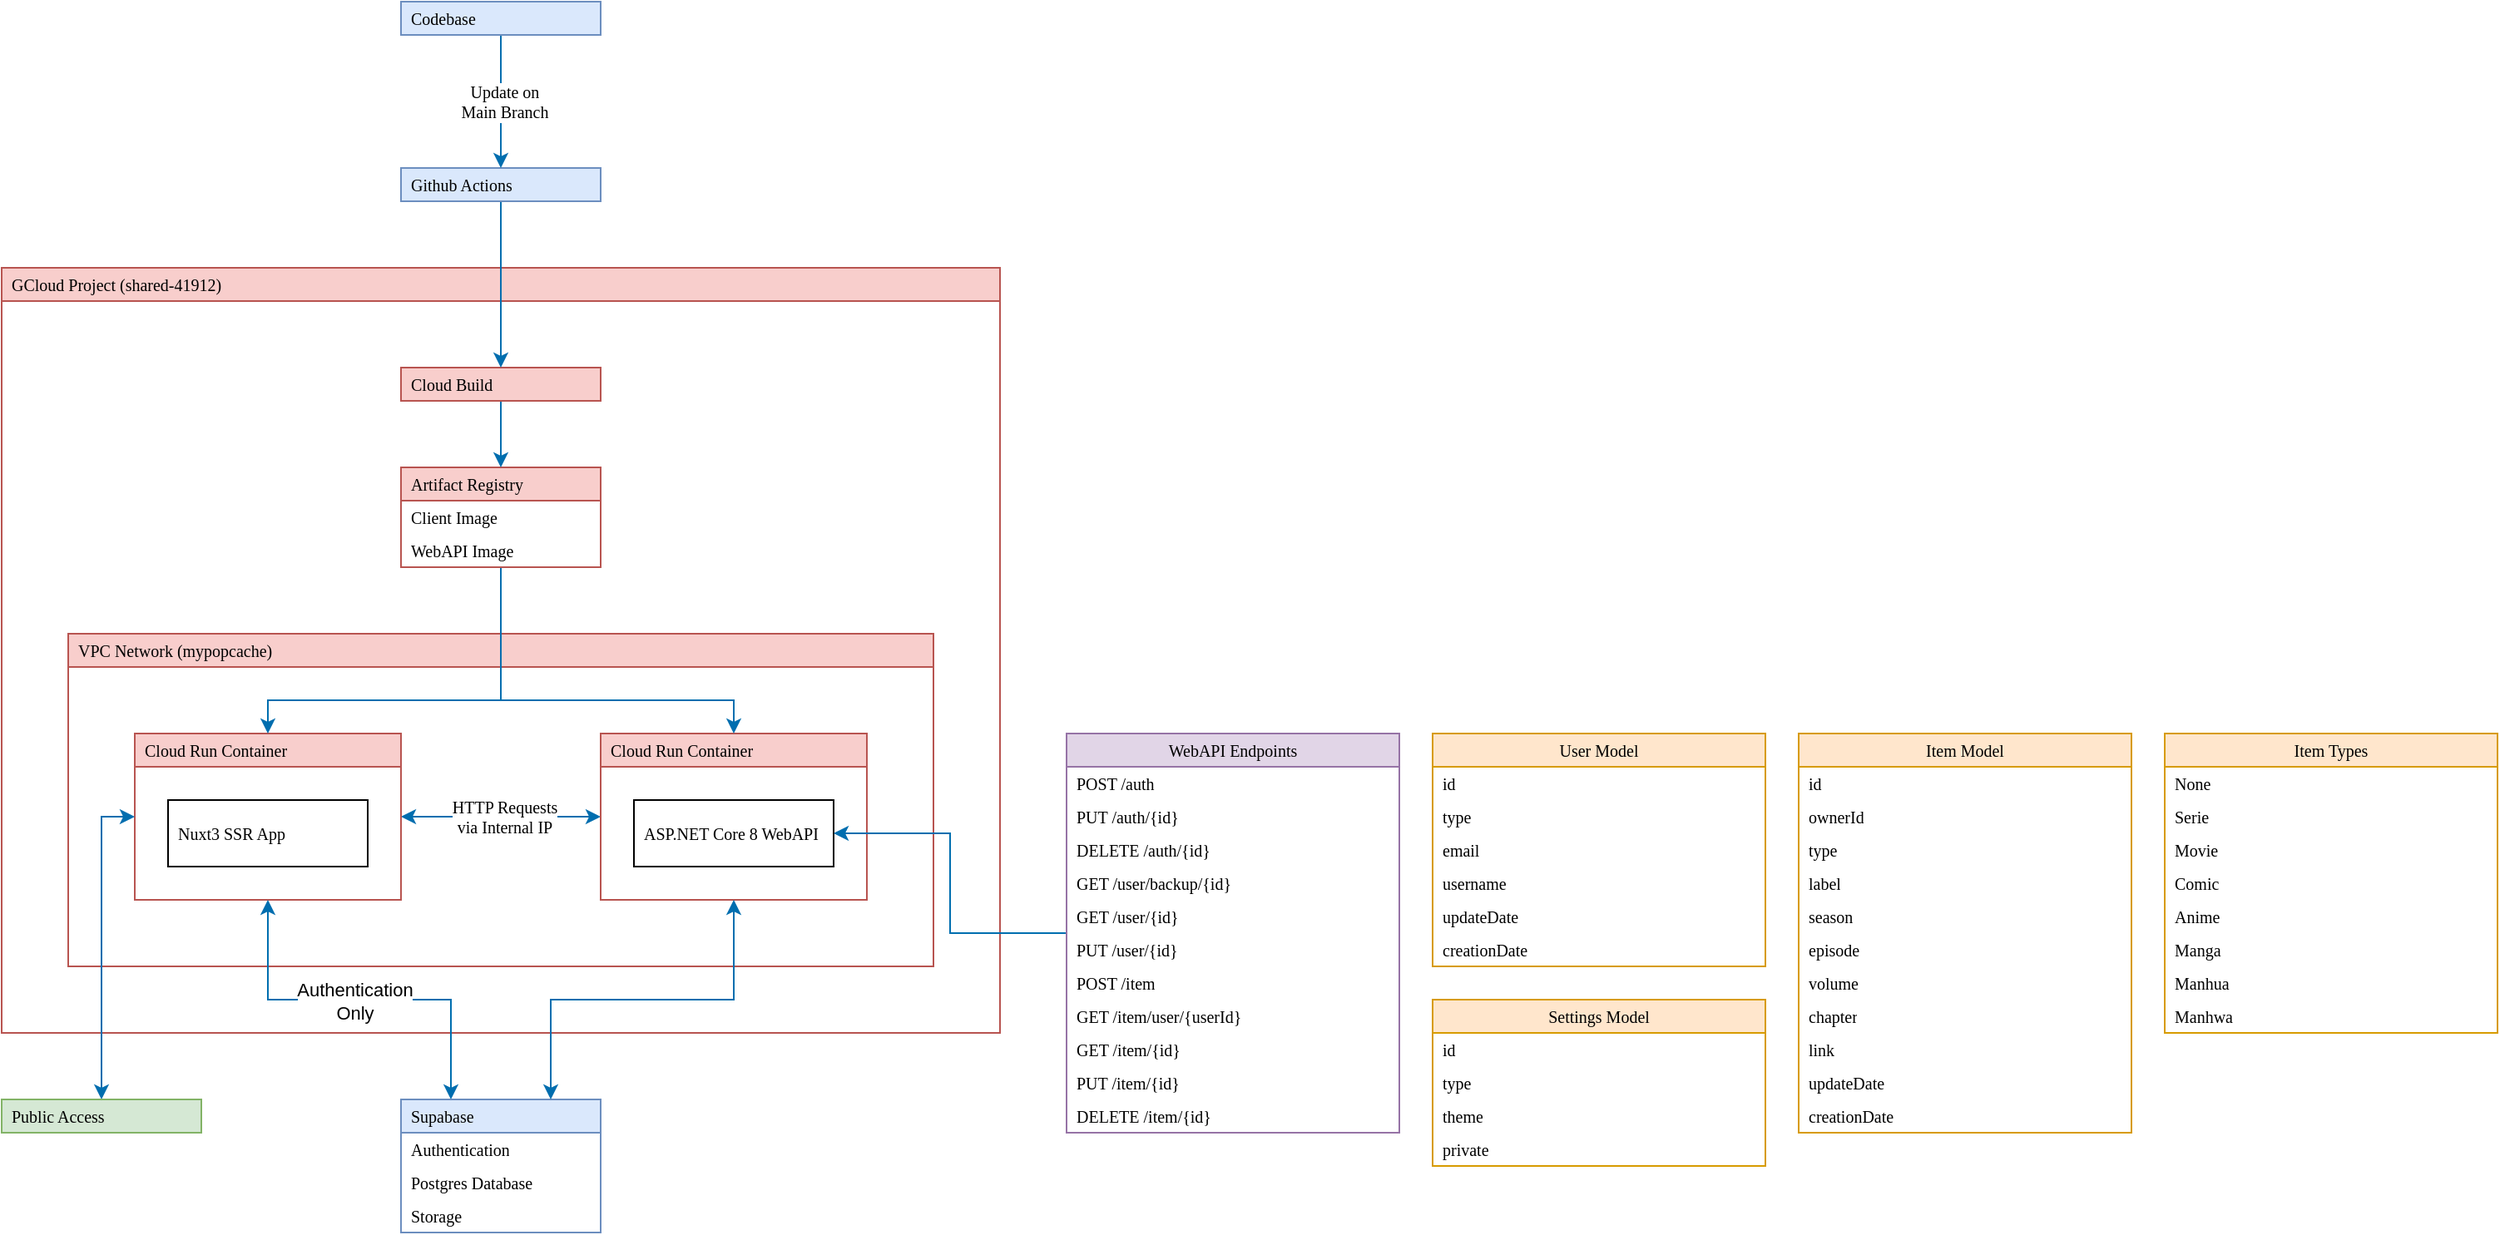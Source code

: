 <mxfile version="24.2.5" type="github">
  <diagram name="Página-1" id="OVmor5jS-R9bCVFs5QnG">
    <mxGraphModel dx="1328" dy="960" grid="1" gridSize="10" guides="1" tooltips="1" connect="1" arrows="1" fold="1" page="0" pageScale="1" pageWidth="827" pageHeight="1169" math="0" shadow="0">
      <root>
        <mxCell id="0" />
        <mxCell id="1" parent="0" />
        <mxCell id="kv5K3Uq45o6Ma86xoF1O-12" value="GCloud Project (&lt;span style=&quot;font-size: 10px;&quot; data-prober=&quot;cloud-console-core-functions-project-id&quot; class=&quot;cfc-purview-picker-list-id cfc-color-secondary ng-star-inserted&quot;&gt;shared-41912) &lt;/span&gt;" style="swimlane;whiteSpace=wrap;html=1;startSize=20;swimlaneLine=1;expand=1;collapsible=0;fontSize=10;fontStyle=0;fillColor=#f8cecc;strokeColor=#b85450;fontFamily=Tahoma;align=left;spacingLeft=4;" parent="1" vertex="1">
          <mxGeometry x="480" y="240" width="600" height="460" as="geometry" />
        </mxCell>
        <mxCell id="kv5K3Uq45o6Ma86xoF1O-21" value="&lt;font style=&quot;font-size: 10px;&quot;&gt;VPC Network (mypopcache)&lt;/font&gt;" style="swimlane;whiteSpace=wrap;html=1;startSize=20;collapsible=0;fontSize=10;fontStyle=0;fillColor=#f8cecc;strokeColor=#b85450;fontFamily=Tahoma;align=left;spacingLeft=4;" parent="kv5K3Uq45o6Ma86xoF1O-12" vertex="1">
          <mxGeometry x="40" y="220" width="520" height="200" as="geometry">
            <mxRectangle x="280" y="80" width="200" height="40" as="alternateBounds" />
          </mxGeometry>
        </mxCell>
        <mxCell id="kv5K3Uq45o6Ma86xoF1O-27" value="&lt;font style=&quot;font-size: 10px;&quot;&gt;HTTP Requests&lt;br style=&quot;font-size: 10px;&quot;&gt;via Internal IP&lt;/font&gt;" style="edgeStyle=orthogonalEdgeStyle;rounded=0;orthogonalLoop=1;jettySize=auto;html=1;fillColor=#1ba1e2;strokeColor=#006EAF;fontFamily=Tahoma;fontSize=10;startArrow=classic;startFill=1;entryX=0;entryY=0.5;entryDx=0;entryDy=0;exitX=1;exitY=0.5;exitDx=0;exitDy=0;align=center;spacingLeft=4;" parent="kv5K3Uq45o6Ma86xoF1O-21" source="kv5K3Uq45o6Ma86xoF1O-13" target="kv5K3Uq45o6Ma86xoF1O-14" edge="1">
          <mxGeometry relative="1" as="geometry">
            <mxPoint x="200" y="90" as="sourcePoint" />
            <mxPoint x="320" y="90" as="targetPoint" />
          </mxGeometry>
        </mxCell>
        <mxCell id="kv5K3Uq45o6Ma86xoF1O-13" value="Cloud Run Container" style="swimlane;whiteSpace=wrap;html=1;startSize=20;collapsible=0;fontSize=10;fontStyle=0;fillColor=#f8cecc;strokeColor=#b85450;fontFamily=Tahoma;align=left;spacingLeft=4;" parent="kv5K3Uq45o6Ma86xoF1O-21" vertex="1">
          <mxGeometry x="40" y="60" width="160" height="100" as="geometry">
            <mxRectangle x="40" y="80" width="200" height="40" as="alternateBounds" />
          </mxGeometry>
        </mxCell>
        <mxCell id="kv5K3Uq45o6Ma86xoF1O-8" value="&lt;div style=&quot;font-size: 10px;&quot;&gt;Nuxt3 SSR App&lt;/div&gt;" style="rounded=0;whiteSpace=wrap;html=1;fontSize=10;fontFamily=Tahoma;align=left;spacingLeft=4;" parent="kv5K3Uq45o6Ma86xoF1O-13" vertex="1">
          <mxGeometry x="20" y="40" width="120" height="40" as="geometry" />
        </mxCell>
        <mxCell id="kv5K3Uq45o6Ma86xoF1O-14" value="Cloud Run Container" style="swimlane;whiteSpace=wrap;html=1;startSize=20;collapsible=0;fontSize=10;fontStyle=0;fillColor=#f8cecc;strokeColor=#b85450;fontFamily=Tahoma;align=left;spacingLeft=4;" parent="kv5K3Uq45o6Ma86xoF1O-21" vertex="1">
          <mxGeometry x="320" y="60" width="160" height="100" as="geometry">
            <mxRectangle x="280" y="80" width="200" height="40" as="alternateBounds" />
          </mxGeometry>
        </mxCell>
        <mxCell id="kv5K3Uq45o6Ma86xoF1O-9" value="ASP.NET Core 8 WebAPI" style="rounded=0;whiteSpace=wrap;html=1;fontSize=10;fontFamily=Tahoma;align=left;spacingLeft=4;" parent="kv5K3Uq45o6Ma86xoF1O-14" vertex="1">
          <mxGeometry x="20" y="40" width="120" height="40" as="geometry" />
        </mxCell>
        <mxCell id="REMJgbg8ZPlpd7Nh2icU-43" style="edgeStyle=orthogonalEdgeStyle;rounded=0;orthogonalLoop=1;jettySize=auto;html=1;entryX=0.5;entryY=0;entryDx=0;entryDy=0;fillColor=#1ba1e2;strokeColor=#006EAF;fontFamily=Tahoma;fontSize=10;align=left;spacingLeft=4;" parent="kv5K3Uq45o6Ma86xoF1O-12" source="REMJgbg8ZPlpd7Nh2icU-21" target="kv5K3Uq45o6Ma86xoF1O-13" edge="1">
          <mxGeometry relative="1" as="geometry">
            <Array as="points">
              <mxPoint x="300" y="260" />
              <mxPoint x="160" y="260" />
            </Array>
          </mxGeometry>
        </mxCell>
        <mxCell id="REMJgbg8ZPlpd7Nh2icU-44" style="edgeStyle=orthogonalEdgeStyle;rounded=0;orthogonalLoop=1;jettySize=auto;html=1;entryX=0.5;entryY=0;entryDx=0;entryDy=0;fillColor=#1ba1e2;strokeColor=#006EAF;fontFamily=Tahoma;fontSize=10;align=left;spacingLeft=4;" parent="kv5K3Uq45o6Ma86xoF1O-12" source="REMJgbg8ZPlpd7Nh2icU-21" target="kv5K3Uq45o6Ma86xoF1O-14" edge="1">
          <mxGeometry relative="1" as="geometry">
            <Array as="points">
              <mxPoint x="300" y="260" />
              <mxPoint x="440" y="260" />
            </Array>
          </mxGeometry>
        </mxCell>
        <mxCell id="REMJgbg8ZPlpd7Nh2icU-21" value="Artifact Registry" style="swimlane;fontStyle=0;childLayout=stackLayout;horizontal=1;startSize=20;horizontalStack=0;resizeParent=1;resizeParentMax=0;resizeLast=0;collapsible=0;marginBottom=0;whiteSpace=wrap;html=1;fontSize=10;fillColor=#f8cecc;strokeColor=#b85450;fontFamily=Tahoma;align=left;spacingLeft=4;" parent="kv5K3Uq45o6Ma86xoF1O-12" vertex="1">
          <mxGeometry x="240" y="120" width="120" height="60" as="geometry" />
        </mxCell>
        <mxCell id="REMJgbg8ZPlpd7Nh2icU-22" value="Client Image" style="text;strokeColor=none;fillColor=none;align=left;verticalAlign=middle;spacingLeft=4;spacingRight=4;overflow=hidden;points=[[0,0.5],[1,0.5]];portConstraint=eastwest;rotatable=0;whiteSpace=wrap;html=1;fontSize=10;fontFamily=Tahoma;" parent="REMJgbg8ZPlpd7Nh2icU-21" vertex="1">
          <mxGeometry y="20" width="120" height="20" as="geometry" />
        </mxCell>
        <mxCell id="REMJgbg8ZPlpd7Nh2icU-23" value="WebAPI Image" style="text;strokeColor=none;fillColor=none;align=left;verticalAlign=middle;spacingLeft=4;spacingRight=4;overflow=hidden;points=[[0,0.5],[1,0.5]];portConstraint=eastwest;rotatable=0;whiteSpace=wrap;html=1;fontSize=10;fontFamily=Tahoma;" parent="REMJgbg8ZPlpd7Nh2icU-21" vertex="1">
          <mxGeometry y="40" width="120" height="20" as="geometry" />
        </mxCell>
        <mxCell id="REMJgbg8ZPlpd7Nh2icU-42" style="edgeStyle=orthogonalEdgeStyle;rounded=0;orthogonalLoop=1;jettySize=auto;html=1;fillColor=#1ba1e2;strokeColor=#006EAF;fontFamily=Tahoma;fontSize=10;entryX=0.5;entryY=0;entryDx=0;entryDy=0;align=left;spacingLeft=4;" parent="kv5K3Uq45o6Ma86xoF1O-12" source="REMJgbg8ZPlpd7Nh2icU-31" target="REMJgbg8ZPlpd7Nh2icU-21" edge="1">
          <mxGeometry relative="1" as="geometry" />
        </mxCell>
        <mxCell id="REMJgbg8ZPlpd7Nh2icU-31" value="Cloud Build" style="rounded=0;whiteSpace=wrap;html=1;fontSize=10;fillColor=#f8cecc;strokeColor=#b85450;fontFamily=Tahoma;align=left;spacingLeft=4;" parent="kv5K3Uq45o6Ma86xoF1O-12" vertex="1">
          <mxGeometry x="240" y="60" width="120" height="20" as="geometry" />
        </mxCell>
        <mxCell id="REMJgbg8ZPlpd7Nh2icU-47" style="edgeStyle=orthogonalEdgeStyle;rounded=0;orthogonalLoop=1;jettySize=auto;html=1;exitX=0.5;exitY=1;exitDx=0;exitDy=0;fontFamily=Tahoma;fontSize=10;align=left;spacingLeft=4;" parent="kv5K3Uq45o6Ma86xoF1O-12" source="REMJgbg8ZPlpd7Nh2icU-31" target="REMJgbg8ZPlpd7Nh2icU-31" edge="1">
          <mxGeometry relative="1" as="geometry" />
        </mxCell>
        <mxCell id="kv5K3Uq45o6Ma86xoF1O-34" style="edgeStyle=orthogonalEdgeStyle;rounded=0;orthogonalLoop=1;jettySize=auto;html=1;fillColor=#1ba1e2;strokeColor=#006EAF;fontFamily=Tahoma;fontSize=10;entryX=0.25;entryY=0;entryDx=0;entryDy=0;align=left;spacingLeft=4;startArrow=classic;startFill=1;" parent="kv5K3Uq45o6Ma86xoF1O-12" source="kv5K3Uq45o6Ma86xoF1O-13" target="kv5K3Uq45o6Ma86xoF1O-16" edge="1">
          <mxGeometry relative="1" as="geometry" />
        </mxCell>
        <mxCell id="3MWtZVwlPJY6MIcf2p_x-2" value="Authentication&lt;br&gt;Only" style="edgeLabel;html=1;align=center;verticalAlign=middle;resizable=0;points=[];spacingLeft=4;" parent="kv5K3Uq45o6Ma86xoF1O-34" vertex="1" connectable="0">
          <mxGeometry x="-0.43" y="-1" relative="1" as="geometry">
            <mxPoint x="44" as="offset" />
          </mxGeometry>
        </mxCell>
        <mxCell id="kv5K3Uq45o6Ma86xoF1O-16" value="Supabase" style="swimlane;fontStyle=0;childLayout=stackLayout;horizontal=1;startSize=20;horizontalStack=0;resizeParent=1;resizeParentMax=0;resizeLast=0;collapsible=0;marginBottom=0;whiteSpace=wrap;html=1;fontSize=10;fillColor=#dae8fc;strokeColor=#6c8ebf;fontFamily=Tahoma;align=left;spacingLeft=4;" parent="1" vertex="1">
          <mxGeometry x="720" y="740" width="120" height="80" as="geometry">
            <mxRectangle x="1240" y="440" width="160" height="40" as="alternateBounds" />
          </mxGeometry>
        </mxCell>
        <mxCell id="kv5K3Uq45o6Ma86xoF1O-17" value="Authentication" style="text;strokeColor=none;fillColor=none;align=left;verticalAlign=middle;spacingLeft=4;spacingRight=4;overflow=hidden;points=[[0,0.5],[1,0.5]];portConstraint=eastwest;rotatable=0;whiteSpace=wrap;html=1;fontSize=10;fontFamily=Tahoma;" parent="kv5K3Uq45o6Ma86xoF1O-16" vertex="1">
          <mxGeometry y="20" width="120" height="20" as="geometry" />
        </mxCell>
        <mxCell id="kv5K3Uq45o6Ma86xoF1O-18" value="Postgres Database" style="text;strokeColor=none;fillColor=none;align=left;verticalAlign=middle;spacingLeft=4;spacingRight=4;overflow=hidden;points=[[0,0.5],[1,0.5]];portConstraint=eastwest;rotatable=0;whiteSpace=wrap;html=1;fontSize=10;fontFamily=Tahoma;" parent="kv5K3Uq45o6Ma86xoF1O-16" vertex="1">
          <mxGeometry y="40" width="120" height="20" as="geometry" />
        </mxCell>
        <mxCell id="kv5K3Uq45o6Ma86xoF1O-19" value="Storage" style="text;strokeColor=none;fillColor=none;align=left;verticalAlign=middle;spacingLeft=4;spacingRight=4;overflow=hidden;points=[[0,0.5],[1,0.5]];portConstraint=eastwest;rotatable=0;whiteSpace=wrap;html=1;fontSize=10;fontFamily=Tahoma;" parent="kv5K3Uq45o6Ma86xoF1O-16" vertex="1">
          <mxGeometry y="60" width="120" height="20" as="geometry" />
        </mxCell>
        <mxCell id="kv5K3Uq45o6Ma86xoF1O-33" style="edgeStyle=orthogonalEdgeStyle;rounded=0;orthogonalLoop=1;jettySize=auto;html=1;fillColor=#1ba1e2;strokeColor=#006EAF;fontFamily=Tahoma;fontSize=10;startArrow=classic;startFill=1;entryX=0.75;entryY=0;entryDx=0;entryDy=0;align=left;spacingLeft=4;" parent="1" source="kv5K3Uq45o6Ma86xoF1O-14" target="kv5K3Uq45o6Ma86xoF1O-16" edge="1">
          <mxGeometry relative="1" as="geometry" />
        </mxCell>
        <mxCell id="3MWtZVwlPJY6MIcf2p_x-4" style="edgeStyle=orthogonalEdgeStyle;rounded=0;orthogonalLoop=1;jettySize=auto;html=1;align=left;spacingLeft=4;fillColor=#1ba1e2;strokeColor=#006EAF;" parent="1" source="REMJgbg8ZPlpd7Nh2icU-32" target="REMJgbg8ZPlpd7Nh2icU-31" edge="1">
          <mxGeometry relative="1" as="geometry" />
        </mxCell>
        <mxCell id="REMJgbg8ZPlpd7Nh2icU-32" value="Github Actions" style="rounded=0;whiteSpace=wrap;html=1;fontSize=10;fillColor=#dae8fc;strokeColor=#6c8ebf;fontFamily=Tahoma;align=left;spacingLeft=4;" parent="1" vertex="1">
          <mxGeometry x="720" y="180" width="120" height="20" as="geometry" />
        </mxCell>
        <mxCell id="REMJgbg8ZPlpd7Nh2icU-34" value="Update on&lt;br style=&quot;font-size: 10px;&quot;&gt;Main Branch" style="edgeStyle=orthogonalEdgeStyle;rounded=0;orthogonalLoop=1;jettySize=auto;html=1;fillColor=#1ba1e2;strokeColor=#006EAF;fontFamily=Tahoma;fontSize=10;align=center;spacingLeft=4;" parent="1" source="REMJgbg8ZPlpd7Nh2icU-33" target="REMJgbg8ZPlpd7Nh2icU-32" edge="1">
          <mxGeometry relative="1" as="geometry" />
        </mxCell>
        <mxCell id="REMJgbg8ZPlpd7Nh2icU-33" value="Codebase" style="rounded=0;whiteSpace=wrap;html=1;fontSize=10;fillColor=#dae8fc;strokeColor=#6c8ebf;fontFamily=Tahoma;align=left;spacingLeft=4;" parent="1" vertex="1">
          <mxGeometry x="720" y="80" width="120" height="20" as="geometry" />
        </mxCell>
        <mxCell id="REMJgbg8ZPlpd7Nh2icU-50" style="edgeStyle=orthogonalEdgeStyle;rounded=0;orthogonalLoop=1;jettySize=auto;html=1;fillColor=#1ba1e2;strokeColor=#006EAF;entryX=0;entryY=0.5;entryDx=0;entryDy=0;fontFamily=Tahoma;fontSize=10;startArrow=classic;startFill=1;align=left;spacingLeft=4;" parent="1" source="REMJgbg8ZPlpd7Nh2icU-48" target="kv5K3Uq45o6Ma86xoF1O-13" edge="1">
          <mxGeometry relative="1" as="geometry" />
        </mxCell>
        <mxCell id="REMJgbg8ZPlpd7Nh2icU-48" value="Public Access" style="rounded=0;whiteSpace=wrap;html=1;fontSize=10;fillColor=#d5e8d4;strokeColor=#82b366;fontFamily=Tahoma;align=left;spacingLeft=4;" parent="1" vertex="1">
          <mxGeometry x="480" y="740" width="120" height="20" as="geometry" />
        </mxCell>
        <mxCell id="UFm4M2_Y555ct5V-PcCv-32" style="edgeStyle=orthogonalEdgeStyle;rounded=0;orthogonalLoop=1;jettySize=auto;html=1;fillColor=#1ba1e2;strokeColor=#006EAF;" parent="1" source="UFm4M2_Y555ct5V-PcCv-4" target="kv5K3Uq45o6Ma86xoF1O-9" edge="1">
          <mxGeometry relative="1" as="geometry" />
        </mxCell>
        <mxCell id="UFm4M2_Y555ct5V-PcCv-4" value="WebAPI Endpoints" style="swimlane;fontStyle=0;childLayout=stackLayout;horizontal=1;startSize=20;horizontalStack=0;resizeParent=1;resizeParentMax=0;resizeLast=0;collapsible=0;marginBottom=0;whiteSpace=wrap;html=1;fillColor=#e1d5e7;strokeColor=#9673a6;fontFamily=Tahoma;fontSize=10;" parent="1" vertex="1">
          <mxGeometry x="1120" y="520" width="200" height="240" as="geometry" />
        </mxCell>
        <mxCell id="UFm4M2_Y555ct5V-PcCv-6" value="POST /auth" style="text;strokeColor=none;fillColor=none;align=left;verticalAlign=middle;spacingLeft=4;spacingRight=4;overflow=hidden;points=[[0,0.5],[1,0.5]];portConstraint=eastwest;rotatable=0;whiteSpace=wrap;html=1;fontFamily=Tahoma;fontSize=10;" parent="UFm4M2_Y555ct5V-PcCv-4" vertex="1">
          <mxGeometry y="20" width="200" height="20" as="geometry" />
        </mxCell>
        <mxCell id="UFm4M2_Y555ct5V-PcCv-5" value="PUT /auth/{id}" style="text;strokeColor=none;fillColor=none;align=left;verticalAlign=middle;spacingLeft=4;spacingRight=4;overflow=hidden;points=[[0,0.5],[1,0.5]];portConstraint=eastwest;rotatable=0;whiteSpace=wrap;html=1;fontFamily=Tahoma;fontSize=10;" parent="UFm4M2_Y555ct5V-PcCv-4" vertex="1">
          <mxGeometry y="40" width="200" height="20" as="geometry" />
        </mxCell>
        <mxCell id="UFm4M2_Y555ct5V-PcCv-7" value="DELETE /auth/{id}" style="text;strokeColor=none;fillColor=none;align=left;verticalAlign=middle;spacingLeft=4;spacingRight=4;overflow=hidden;points=[[0,0.5],[1,0.5]];portConstraint=eastwest;rotatable=0;whiteSpace=wrap;html=1;fontFamily=Tahoma;fontSize=10;" parent="UFm4M2_Y555ct5V-PcCv-4" vertex="1">
          <mxGeometry y="60" width="200" height="20" as="geometry" />
        </mxCell>
        <mxCell id="lmRJRW8dKADBgaGSwuoQ-1" value="GET /user/backup/{id}" style="text;strokeColor=none;fillColor=none;align=left;verticalAlign=middle;spacingLeft=4;spacingRight=4;overflow=hidden;points=[[0,0.5],[1,0.5]];portConstraint=eastwest;rotatable=0;whiteSpace=wrap;html=1;fontFamily=Tahoma;fontSize=10;" parent="UFm4M2_Y555ct5V-PcCv-4" vertex="1">
          <mxGeometry y="80" width="200" height="20" as="geometry" />
        </mxCell>
        <mxCell id="UFm4M2_Y555ct5V-PcCv-20" value="GET /user/{id}" style="text;strokeColor=none;fillColor=none;align=left;verticalAlign=middle;spacingLeft=4;spacingRight=4;overflow=hidden;points=[[0,0.5],[1,0.5]];portConstraint=eastwest;rotatable=0;whiteSpace=wrap;html=1;fontFamily=Tahoma;fontSize=10;" parent="UFm4M2_Y555ct5V-PcCv-4" vertex="1">
          <mxGeometry y="100" width="200" height="20" as="geometry" />
        </mxCell>
        <mxCell id="UFm4M2_Y555ct5V-PcCv-21" value="PUT /user/{id}" style="text;strokeColor=none;fillColor=none;align=left;verticalAlign=middle;spacingLeft=4;spacingRight=4;overflow=hidden;points=[[0,0.5],[1,0.5]];portConstraint=eastwest;rotatable=0;whiteSpace=wrap;html=1;fontFamily=Tahoma;fontSize=10;" parent="UFm4M2_Y555ct5V-PcCv-4" vertex="1">
          <mxGeometry y="120" width="200" height="20" as="geometry" />
        </mxCell>
        <mxCell id="UFm4M2_Y555ct5V-PcCv-26" value="POST /item" style="text;strokeColor=none;fillColor=none;align=left;verticalAlign=middle;spacingLeft=4;spacingRight=4;overflow=hidden;points=[[0,0.5],[1,0.5]];portConstraint=eastwest;rotatable=0;whiteSpace=wrap;html=1;fontFamily=Tahoma;fontSize=10;" parent="UFm4M2_Y555ct5V-PcCv-4" vertex="1">
          <mxGeometry y="140" width="200" height="20" as="geometry" />
        </mxCell>
        <mxCell id="UFm4M2_Y555ct5V-PcCv-30" value="GET /item/user/{userId}" style="text;strokeColor=none;fillColor=none;align=left;verticalAlign=middle;spacingLeft=4;spacingRight=4;overflow=hidden;points=[[0,0.5],[1,0.5]];portConstraint=eastwest;rotatable=0;whiteSpace=wrap;html=1;fontFamily=Tahoma;fontSize=10;" parent="UFm4M2_Y555ct5V-PcCv-4" vertex="1">
          <mxGeometry y="160" width="200" height="20" as="geometry" />
        </mxCell>
        <mxCell id="UFm4M2_Y555ct5V-PcCv-28" value="GET /item/{id}" style="text;strokeColor=none;fillColor=none;align=left;verticalAlign=middle;spacingLeft=4;spacingRight=4;overflow=hidden;points=[[0,0.5],[1,0.5]];portConstraint=eastwest;rotatable=0;whiteSpace=wrap;html=1;fontFamily=Tahoma;fontSize=10;" parent="UFm4M2_Y555ct5V-PcCv-4" vertex="1">
          <mxGeometry y="180" width="200" height="20" as="geometry" />
        </mxCell>
        <mxCell id="UFm4M2_Y555ct5V-PcCv-29" value="PUT /item/{id}" style="text;strokeColor=none;fillColor=none;align=left;verticalAlign=middle;spacingLeft=4;spacingRight=4;overflow=hidden;points=[[0,0.5],[1,0.5]];portConstraint=eastwest;rotatable=0;whiteSpace=wrap;html=1;fontFamily=Tahoma;fontSize=10;" parent="UFm4M2_Y555ct5V-PcCv-4" vertex="1">
          <mxGeometry y="200" width="200" height="20" as="geometry" />
        </mxCell>
        <mxCell id="UFm4M2_Y555ct5V-PcCv-31" value="DELETE /item/{id}" style="text;strokeColor=none;fillColor=none;align=left;verticalAlign=middle;spacingLeft=4;spacingRight=4;overflow=hidden;points=[[0,0.5],[1,0.5]];portConstraint=eastwest;rotatable=0;whiteSpace=wrap;html=1;fontFamily=Tahoma;fontSize=10;" parent="UFm4M2_Y555ct5V-PcCv-4" vertex="1">
          <mxGeometry y="220" width="200" height="20" as="geometry" />
        </mxCell>
        <mxCell id="fjqfPkrFQwiysrXpwoHE-1" value="User Model" style="swimlane;fontStyle=0;childLayout=stackLayout;horizontal=1;startSize=20;horizontalStack=0;resizeParent=1;resizeParentMax=0;resizeLast=0;collapsible=0;marginBottom=0;whiteSpace=wrap;html=1;fillColor=#ffe6cc;strokeColor=#d79b00;fontFamily=Tahoma;fontSize=10;" parent="1" vertex="1">
          <mxGeometry x="1340" y="520" width="200" height="140" as="geometry" />
        </mxCell>
        <mxCell id="fjqfPkrFQwiysrXpwoHE-2" value="id" style="text;strokeColor=none;fillColor=none;align=left;verticalAlign=middle;spacingLeft=4;spacingRight=4;overflow=hidden;points=[[0,0.5],[1,0.5]];portConstraint=eastwest;rotatable=0;whiteSpace=wrap;html=1;fontFamily=Tahoma;fontSize=10;" parent="fjqfPkrFQwiysrXpwoHE-1" vertex="1">
          <mxGeometry y="20" width="200" height="20" as="geometry" />
        </mxCell>
        <mxCell id="1uHX85o4XhzSQXMhvrOm-16" value="type" style="text;strokeColor=none;fillColor=none;align=left;verticalAlign=middle;spacingLeft=4;spacingRight=4;overflow=hidden;points=[[0,0.5],[1,0.5]];portConstraint=eastwest;rotatable=0;whiteSpace=wrap;html=1;fontFamily=Tahoma;fontSize=10;" parent="fjqfPkrFQwiysrXpwoHE-1" vertex="1">
          <mxGeometry y="40" width="200" height="20" as="geometry" />
        </mxCell>
        <mxCell id="fjqfPkrFQwiysrXpwoHE-3" value="email" style="text;strokeColor=none;fillColor=none;align=left;verticalAlign=middle;spacingLeft=4;spacingRight=4;overflow=hidden;points=[[0,0.5],[1,0.5]];portConstraint=eastwest;rotatable=0;whiteSpace=wrap;html=1;fontFamily=Tahoma;fontSize=10;" parent="fjqfPkrFQwiysrXpwoHE-1" vertex="1">
          <mxGeometry y="60" width="200" height="20" as="geometry" />
        </mxCell>
        <mxCell id="fjqfPkrFQwiysrXpwoHE-4" value="username" style="text;strokeColor=none;fillColor=none;align=left;verticalAlign=middle;spacingLeft=4;spacingRight=4;overflow=hidden;points=[[0,0.5],[1,0.5]];portConstraint=eastwest;rotatable=0;whiteSpace=wrap;html=1;fontFamily=Tahoma;fontSize=10;" parent="fjqfPkrFQwiysrXpwoHE-1" vertex="1">
          <mxGeometry y="80" width="200" height="20" as="geometry" />
        </mxCell>
        <mxCell id="fjqfPkrFQwiysrXpwoHE-6" value="updateDate" style="text;strokeColor=none;fillColor=none;align=left;verticalAlign=middle;spacingLeft=4;spacingRight=4;overflow=hidden;points=[[0,0.5],[1,0.5]];portConstraint=eastwest;rotatable=0;whiteSpace=wrap;html=1;fontFamily=Tahoma;fontSize=10;" parent="fjqfPkrFQwiysrXpwoHE-1" vertex="1">
          <mxGeometry y="100" width="200" height="20" as="geometry" />
        </mxCell>
        <mxCell id="fjqfPkrFQwiysrXpwoHE-5" value="creationDate" style="text;strokeColor=none;fillColor=none;align=left;verticalAlign=middle;spacingLeft=4;spacingRight=4;overflow=hidden;points=[[0,0.5],[1,0.5]];portConstraint=eastwest;rotatable=0;whiteSpace=wrap;html=1;fontFamily=Tahoma;fontSize=10;" parent="fjqfPkrFQwiysrXpwoHE-1" vertex="1">
          <mxGeometry y="120" width="200" height="20" as="geometry" />
        </mxCell>
        <mxCell id="fjqfPkrFQwiysrXpwoHE-12" value="Item Model" style="swimlane;fontStyle=0;childLayout=stackLayout;horizontal=1;startSize=20;horizontalStack=0;resizeParent=1;resizeParentMax=0;resizeLast=0;collapsible=0;marginBottom=0;whiteSpace=wrap;html=1;fillColor=#ffe6cc;strokeColor=#d79b00;fontFamily=Tahoma;fontSize=10;" parent="1" vertex="1">
          <mxGeometry x="1560" y="520" width="200" height="240" as="geometry" />
        </mxCell>
        <mxCell id="fjqfPkrFQwiysrXpwoHE-13" value="id" style="text;strokeColor=none;fillColor=none;align=left;verticalAlign=middle;spacingLeft=4;spacingRight=4;overflow=hidden;points=[[0,0.5],[1,0.5]];portConstraint=eastwest;rotatable=0;whiteSpace=wrap;html=1;fontFamily=Tahoma;fontSize=10;" parent="fjqfPkrFQwiysrXpwoHE-12" vertex="1">
          <mxGeometry y="20" width="200" height="20" as="geometry" />
        </mxCell>
        <mxCell id="fjqfPkrFQwiysrXpwoHE-18" value="ownerId" style="text;strokeColor=none;fillColor=none;align=left;verticalAlign=middle;spacingLeft=4;spacingRight=4;overflow=hidden;points=[[0,0.5],[1,0.5]];portConstraint=eastwest;rotatable=0;whiteSpace=wrap;html=1;fontFamily=Tahoma;fontSize=10;" parent="fjqfPkrFQwiysrXpwoHE-12" vertex="1">
          <mxGeometry y="40" width="200" height="20" as="geometry" />
        </mxCell>
        <mxCell id="1uHX85o4XhzSQXMhvrOm-2" value="type" style="text;strokeColor=none;fillColor=none;align=left;verticalAlign=middle;spacingLeft=4;spacingRight=4;overflow=hidden;points=[[0,0.5],[1,0.5]];portConstraint=eastwest;rotatable=0;whiteSpace=wrap;html=1;fontFamily=Tahoma;fontSize=10;" parent="fjqfPkrFQwiysrXpwoHE-12" vertex="1">
          <mxGeometry y="60" width="200" height="20" as="geometry" />
        </mxCell>
        <mxCell id="fjqfPkrFQwiysrXpwoHE-14" value="label" style="text;strokeColor=none;fillColor=none;align=left;verticalAlign=middle;spacingLeft=4;spacingRight=4;overflow=hidden;points=[[0,0.5],[1,0.5]];portConstraint=eastwest;rotatable=0;whiteSpace=wrap;html=1;fontFamily=Tahoma;fontSize=10;" parent="fjqfPkrFQwiysrXpwoHE-12" vertex="1">
          <mxGeometry y="80" width="200" height="20" as="geometry" />
        </mxCell>
        <mxCell id="1uHX85o4XhzSQXMhvrOm-12" value="season" style="text;strokeColor=none;fillColor=none;align=left;verticalAlign=middle;spacingLeft=4;spacingRight=4;overflow=hidden;points=[[0,0.5],[1,0.5]];portConstraint=eastwest;rotatable=0;whiteSpace=wrap;html=1;fontFamily=Tahoma;fontSize=10;" parent="fjqfPkrFQwiysrXpwoHE-12" vertex="1">
          <mxGeometry y="100" width="200" height="20" as="geometry" />
        </mxCell>
        <mxCell id="1uHX85o4XhzSQXMhvrOm-13" value="episode" style="text;strokeColor=none;fillColor=none;align=left;verticalAlign=middle;spacingLeft=4;spacingRight=4;overflow=hidden;points=[[0,0.5],[1,0.5]];portConstraint=eastwest;rotatable=0;whiteSpace=wrap;html=1;fontFamily=Tahoma;fontSize=10;" parent="fjqfPkrFQwiysrXpwoHE-12" vertex="1">
          <mxGeometry y="120" width="200" height="20" as="geometry" />
        </mxCell>
        <mxCell id="1uHX85o4XhzSQXMhvrOm-14" value="volume" style="text;strokeColor=none;fillColor=none;align=left;verticalAlign=middle;spacingLeft=4;spacingRight=4;overflow=hidden;points=[[0,0.5],[1,0.5]];portConstraint=eastwest;rotatable=0;whiteSpace=wrap;html=1;fontFamily=Tahoma;fontSize=10;" parent="fjqfPkrFQwiysrXpwoHE-12" vertex="1">
          <mxGeometry y="140" width="200" height="20" as="geometry" />
        </mxCell>
        <mxCell id="1uHX85o4XhzSQXMhvrOm-15" value="chapter" style="text;strokeColor=none;fillColor=none;align=left;verticalAlign=middle;spacingLeft=4;spacingRight=4;overflow=hidden;points=[[0,0.5],[1,0.5]];portConstraint=eastwest;rotatable=0;whiteSpace=wrap;html=1;fontFamily=Tahoma;fontSize=10;" parent="fjqfPkrFQwiysrXpwoHE-12" vertex="1">
          <mxGeometry y="160" width="200" height="20" as="geometry" />
        </mxCell>
        <mxCell id="1uHX85o4XhzSQXMhvrOm-1" value="link" style="text;strokeColor=none;fillColor=none;align=left;verticalAlign=middle;spacingLeft=4;spacingRight=4;overflow=hidden;points=[[0,0.5],[1,0.5]];portConstraint=eastwest;rotatable=0;whiteSpace=wrap;html=1;fontFamily=Tahoma;fontSize=10;" parent="fjqfPkrFQwiysrXpwoHE-12" vertex="1">
          <mxGeometry y="180" width="200" height="20" as="geometry" />
        </mxCell>
        <mxCell id="fjqfPkrFQwiysrXpwoHE-17" value="updateDate" style="text;strokeColor=none;fillColor=none;align=left;verticalAlign=middle;spacingLeft=4;spacingRight=4;overflow=hidden;points=[[0,0.5],[1,0.5]];portConstraint=eastwest;rotatable=0;whiteSpace=wrap;html=1;fontFamily=Tahoma;fontSize=10;" parent="fjqfPkrFQwiysrXpwoHE-12" vertex="1">
          <mxGeometry y="200" width="200" height="20" as="geometry" />
        </mxCell>
        <mxCell id="fjqfPkrFQwiysrXpwoHE-16" value="creationDate" style="text;strokeColor=none;fillColor=none;align=left;verticalAlign=middle;spacingLeft=4;spacingRight=4;overflow=hidden;points=[[0,0.5],[1,0.5]];portConstraint=eastwest;rotatable=0;whiteSpace=wrap;html=1;fontFamily=Tahoma;fontSize=10;" parent="fjqfPkrFQwiysrXpwoHE-12" vertex="1">
          <mxGeometry y="220" width="200" height="20" as="geometry" />
        </mxCell>
        <mxCell id="1uHX85o4XhzSQXMhvrOm-3" value="Item Types" style="swimlane;fontStyle=0;childLayout=stackLayout;horizontal=1;startSize=20;horizontalStack=0;resizeParent=1;resizeParentMax=0;resizeLast=0;collapsible=0;marginBottom=0;whiteSpace=wrap;html=1;fillColor=#ffe6cc;strokeColor=#d79b00;fontFamily=Tahoma;fontSize=10;" parent="1" vertex="1">
          <mxGeometry x="1780" y="520" width="200" height="180" as="geometry" />
        </mxCell>
        <mxCell id="1uHX85o4XhzSQXMhvrOm-4" value="None" style="text;strokeColor=none;fillColor=none;align=left;verticalAlign=middle;spacingLeft=4;spacingRight=4;overflow=hidden;points=[[0,0.5],[1,0.5]];portConstraint=eastwest;rotatable=0;whiteSpace=wrap;html=1;fontFamily=Tahoma;fontSize=10;" parent="1uHX85o4XhzSQXMhvrOm-3" vertex="1">
          <mxGeometry y="20" width="200" height="20" as="geometry" />
        </mxCell>
        <mxCell id="1uHX85o4XhzSQXMhvrOm-5" value="Serie" style="text;strokeColor=none;fillColor=none;align=left;verticalAlign=middle;spacingLeft=4;spacingRight=4;overflow=hidden;points=[[0,0.5],[1,0.5]];portConstraint=eastwest;rotatable=0;whiteSpace=wrap;html=1;fontFamily=Tahoma;fontSize=10;" parent="1uHX85o4XhzSQXMhvrOm-3" vertex="1">
          <mxGeometry y="40" width="200" height="20" as="geometry" />
        </mxCell>
        <mxCell id="1uHX85o4XhzSQXMhvrOm-6" value="Movie" style="text;strokeColor=none;fillColor=none;align=left;verticalAlign=middle;spacingLeft=4;spacingRight=4;overflow=hidden;points=[[0,0.5],[1,0.5]];portConstraint=eastwest;rotatable=0;whiteSpace=wrap;html=1;fontFamily=Tahoma;fontSize=10;" parent="1uHX85o4XhzSQXMhvrOm-3" vertex="1">
          <mxGeometry y="60" width="200" height="20" as="geometry" />
        </mxCell>
        <mxCell id="1uHX85o4XhzSQXMhvrOm-7" value="Comic" style="text;strokeColor=none;fillColor=none;align=left;verticalAlign=middle;spacingLeft=4;spacingRight=4;overflow=hidden;points=[[0,0.5],[1,0.5]];portConstraint=eastwest;rotatable=0;whiteSpace=wrap;html=1;fontFamily=Tahoma;fontSize=10;" parent="1uHX85o4XhzSQXMhvrOm-3" vertex="1">
          <mxGeometry y="80" width="200" height="20" as="geometry" />
        </mxCell>
        <mxCell id="1uHX85o4XhzSQXMhvrOm-8" value="Anime" style="text;strokeColor=none;fillColor=none;align=left;verticalAlign=middle;spacingLeft=4;spacingRight=4;overflow=hidden;points=[[0,0.5],[1,0.5]];portConstraint=eastwest;rotatable=0;whiteSpace=wrap;html=1;fontFamily=Tahoma;fontSize=10;" parent="1uHX85o4XhzSQXMhvrOm-3" vertex="1">
          <mxGeometry y="100" width="200" height="20" as="geometry" />
        </mxCell>
        <mxCell id="1uHX85o4XhzSQXMhvrOm-9" value="Manga" style="text;strokeColor=none;fillColor=none;align=left;verticalAlign=middle;spacingLeft=4;spacingRight=4;overflow=hidden;points=[[0,0.5],[1,0.5]];portConstraint=eastwest;rotatable=0;whiteSpace=wrap;html=1;fontFamily=Tahoma;fontSize=10;" parent="1uHX85o4XhzSQXMhvrOm-3" vertex="1">
          <mxGeometry y="120" width="200" height="20" as="geometry" />
        </mxCell>
        <mxCell id="1uHX85o4XhzSQXMhvrOm-10" value="Manhua" style="text;strokeColor=none;fillColor=none;align=left;verticalAlign=middle;spacingLeft=4;spacingRight=4;overflow=hidden;points=[[0,0.5],[1,0.5]];portConstraint=eastwest;rotatable=0;whiteSpace=wrap;html=1;fontFamily=Tahoma;fontSize=10;" parent="1uHX85o4XhzSQXMhvrOm-3" vertex="1">
          <mxGeometry y="140" width="200" height="20" as="geometry" />
        </mxCell>
        <mxCell id="1uHX85o4XhzSQXMhvrOm-11" value="Manhwa" style="text;strokeColor=none;fillColor=none;align=left;verticalAlign=middle;spacingLeft=4;spacingRight=4;overflow=hidden;points=[[0,0.5],[1,0.5]];portConstraint=eastwest;rotatable=0;whiteSpace=wrap;html=1;fontFamily=Tahoma;fontSize=10;" parent="1uHX85o4XhzSQXMhvrOm-3" vertex="1">
          <mxGeometry y="160" width="200" height="20" as="geometry" />
        </mxCell>
        <mxCell id="yTtdpYjZmnKgRrOxymR8-1" value="Settings Model" style="swimlane;fontStyle=0;childLayout=stackLayout;horizontal=1;startSize=20;horizontalStack=0;resizeParent=1;resizeParentMax=0;resizeLast=0;collapsible=0;marginBottom=0;whiteSpace=wrap;html=1;fillColor=#ffe6cc;strokeColor=#d79b00;fontFamily=Tahoma;fontSize=10;" vertex="1" parent="1">
          <mxGeometry x="1340" y="680" width="200" height="100" as="geometry" />
        </mxCell>
        <mxCell id="yTtdpYjZmnKgRrOxymR8-2" value="id" style="text;strokeColor=none;fillColor=none;align=left;verticalAlign=middle;spacingLeft=4;spacingRight=4;overflow=hidden;points=[[0,0.5],[1,0.5]];portConstraint=eastwest;rotatable=0;whiteSpace=wrap;html=1;fontFamily=Tahoma;fontSize=10;" vertex="1" parent="yTtdpYjZmnKgRrOxymR8-1">
          <mxGeometry y="20" width="200" height="20" as="geometry" />
        </mxCell>
        <mxCell id="yTtdpYjZmnKgRrOxymR8-3" value="type" style="text;strokeColor=none;fillColor=none;align=left;verticalAlign=middle;spacingLeft=4;spacingRight=4;overflow=hidden;points=[[0,0.5],[1,0.5]];portConstraint=eastwest;rotatable=0;whiteSpace=wrap;html=1;fontFamily=Tahoma;fontSize=10;" vertex="1" parent="yTtdpYjZmnKgRrOxymR8-1">
          <mxGeometry y="40" width="200" height="20" as="geometry" />
        </mxCell>
        <mxCell id="yTtdpYjZmnKgRrOxymR8-4" value="theme" style="text;strokeColor=none;fillColor=none;align=left;verticalAlign=middle;spacingLeft=4;spacingRight=4;overflow=hidden;points=[[0,0.5],[1,0.5]];portConstraint=eastwest;rotatable=0;whiteSpace=wrap;html=1;fontFamily=Tahoma;fontSize=10;" vertex="1" parent="yTtdpYjZmnKgRrOxymR8-1">
          <mxGeometry y="60" width="200" height="20" as="geometry" />
        </mxCell>
        <mxCell id="yTtdpYjZmnKgRrOxymR8-5" value="private" style="text;strokeColor=none;fillColor=none;align=left;verticalAlign=middle;spacingLeft=4;spacingRight=4;overflow=hidden;points=[[0,0.5],[1,0.5]];portConstraint=eastwest;rotatable=0;whiteSpace=wrap;html=1;fontFamily=Tahoma;fontSize=10;" vertex="1" parent="yTtdpYjZmnKgRrOxymR8-1">
          <mxGeometry y="80" width="200" height="20" as="geometry" />
        </mxCell>
      </root>
    </mxGraphModel>
  </diagram>
</mxfile>
